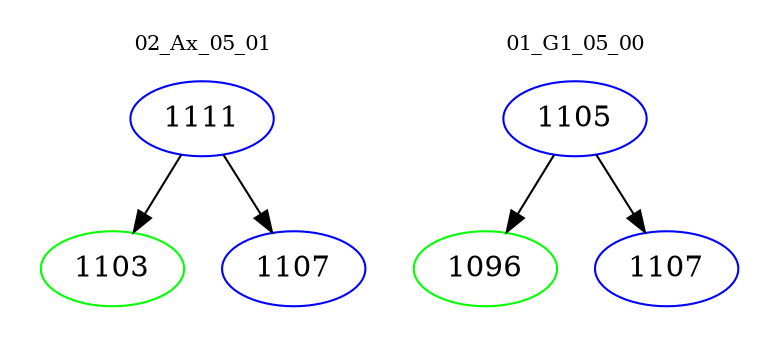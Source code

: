 digraph{
subgraph cluster_0 {
color = white
label = "02_Ax_05_01";
fontsize=10;
T0_1111 [label="1111", color="blue"]
T0_1111 -> T0_1103 [color="black"]
T0_1103 [label="1103", color="green"]
T0_1111 -> T0_1107 [color="black"]
T0_1107 [label="1107", color="blue"]
}
subgraph cluster_1 {
color = white
label = "01_G1_05_00";
fontsize=10;
T1_1105 [label="1105", color="blue"]
T1_1105 -> T1_1096 [color="black"]
T1_1096 [label="1096", color="green"]
T1_1105 -> T1_1107 [color="black"]
T1_1107 [label="1107", color="blue"]
}
}
